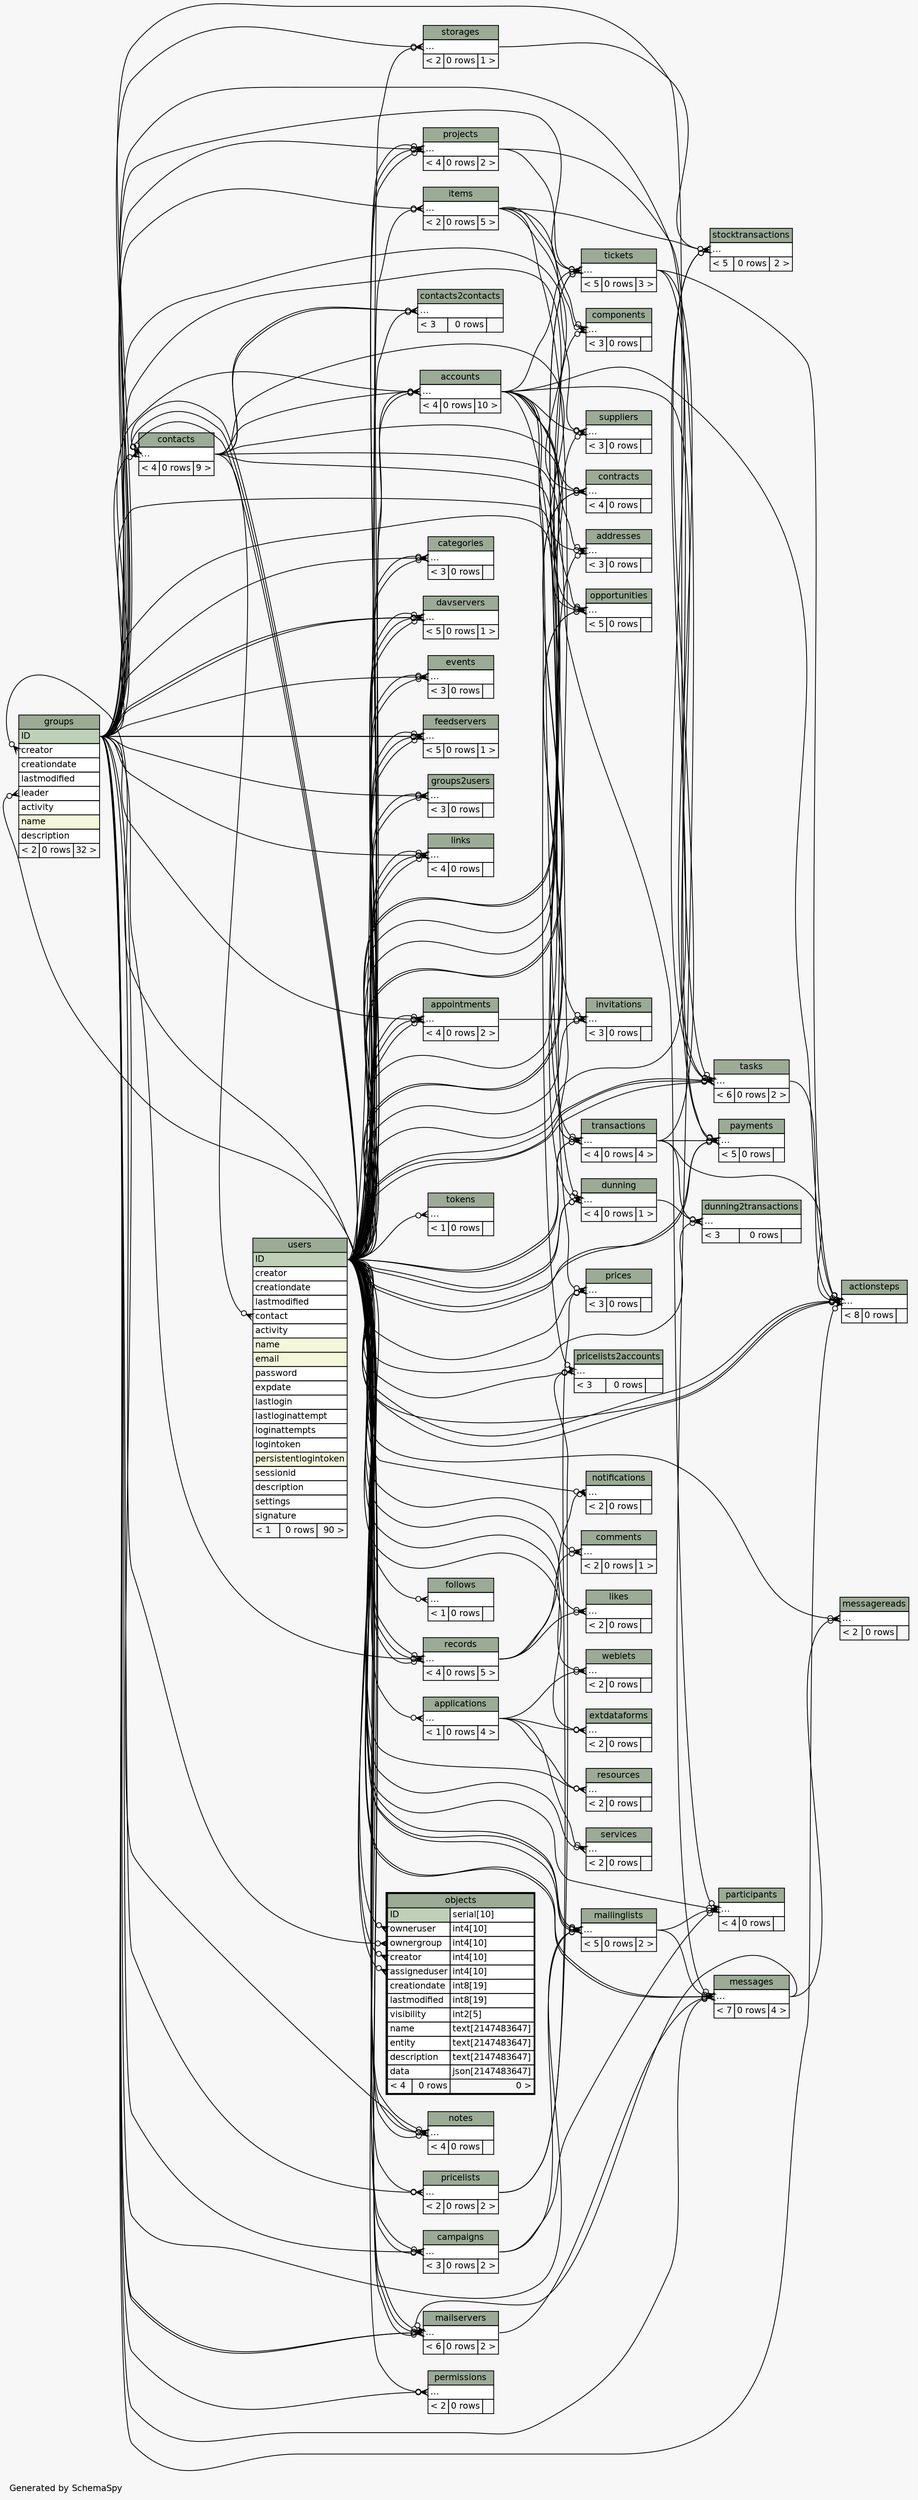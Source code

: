 // dot 2.38.0 on Mac OS X 10.11.3
// SchemaSpy rev 590
digraph "twoDegreesRelationshipsDiagram" {
  graph [
    rankdir="RL"
    bgcolor="#f7f7f7"
    label="\nGenerated by SchemaSpy"
    labeljust="l"
    nodesep="0.18"
    ranksep="0.46"
    fontname="Helvetica"
    fontsize="11"
  ];
  node [
    fontname="Helvetica"
    fontsize="11"
    shape="plaintext"
  ];
  edge [
    arrowsize="0.8"
  ];
  "accounts":"elipses":w -> "users":"ID":e [arrowhead=none dir=back arrowtail=crowodot];
  "accounts":"elipses":w -> "contacts":"elipses":e [arrowhead=none dir=back arrowtail=crowodot];
  "accounts":"elipses":w -> "users":"ID":e [arrowhead=none dir=back arrowtail=crowodot];
  "accounts":"elipses":w -> "groups":"ID":e [arrowhead=none dir=back arrowtail=crowodot];
  "actionsteps":"elipses":w -> "accounts":"elipses":e [arrowhead=none dir=back arrowtail=crowodot];
  "actionsteps":"elipses":w -> "users":"ID":e [arrowhead=none dir=back arrowtail=crowodot];
  "actionsteps":"elipses":w -> "users":"ID":e [arrowhead=none dir=back arrowtail=crowodot];
  "actionsteps":"elipses":w -> "groups":"ID":e [arrowhead=none dir=back arrowtail=crowodot];
  "actionsteps":"elipses":w -> "users":"ID":e [arrowhead=none dir=back arrowtail=crowodot];
  "actionsteps":"elipses":w -> "tasks":"elipses":e [arrowhead=none dir=back arrowtail=crowodot];
  "actionsteps":"elipses":w -> "tickets":"elipses":e [arrowhead=none dir=back arrowtail=crowodot];
  "actionsteps":"elipses":w -> "transactions":"elipses":e [arrowhead=none dir=back arrowtail=crowodot];
  "addresses":"elipses":w -> "accounts":"elipses":e [arrowhead=none dir=back arrowtail=crowodot];
  "addresses":"elipses":w -> "contacts":"elipses":e [arrowhead=none dir=back arrowtail=crowodot];
  "addresses":"elipses":w -> "users":"ID":e [arrowhead=none dir=back arrowtail=crowodot];
  "applications":"elipses":w -> "users":"ID":e [arrowhead=none dir=back arrowtail=crowodot];
  "appointments":"elipses":w -> "users":"ID":e [arrowhead=none dir=back arrowtail=crowodot];
  "appointments":"elipses":w -> "users":"ID":e [arrowhead=none dir=back arrowtail=crowodot];
  "appointments":"elipses":w -> "groups":"ID":e [arrowhead=none dir=back arrowtail=crowodot];
  "appointments":"elipses":w -> "users":"ID":e [arrowhead=none dir=back arrowtail=crowodot];
  "campaigns":"elipses":w -> "users":"ID":e [arrowhead=none dir=back arrowtail=crowodot];
  "campaigns":"elipses":w -> "users":"ID":e [arrowhead=none dir=back arrowtail=crowodot];
  "campaigns":"elipses":w -> "groups":"ID":e [arrowhead=none dir=back arrowtail=crowodot];
  "categories":"elipses":w -> "users":"ID":e [arrowhead=none dir=back arrowtail=crowodot];
  "categories":"elipses":w -> "groups":"ID":e [arrowhead=none dir=back arrowtail=crowodot];
  "categories":"elipses":w -> "users":"ID":e [arrowhead=none dir=back arrowtail=crowodot];
  "comments":"elipses":w -> "users":"ID":e [arrowhead=none dir=back arrowtail=crowodot];
  "comments":"elipses":w -> "records":"elipses":e [arrowhead=none dir=back arrowtail=crowodot];
  "components":"elipses":w -> "items":"elipses":e [arrowhead=none dir=back arrowtail=crowodot];
  "components":"elipses":w -> "users":"ID":e [arrowhead=none dir=back arrowtail=crowodot];
  "components":"elipses":w -> "items":"elipses":e [arrowhead=none dir=back arrowtail=crowodot];
  "contacts":"elipses":w -> "users":"ID":e [arrowhead=none dir=back arrowtail=crowodot];
  "contacts":"elipses":w -> "users":"ID":e [arrowhead=none dir=back arrowtail=crowodot];
  "contacts":"elipses":w -> "groups":"ID":e [arrowhead=none dir=back arrowtail=crowodot];
  "contacts":"elipses":w -> "users":"ID":e [arrowhead=none dir=back arrowtail=crowodot];
  "contacts2contacts":"elipses":w -> "contacts":"elipses":e [arrowhead=none dir=back arrowtail=crowodot];
  "contacts2contacts":"elipses":w -> "contacts":"elipses":e [arrowhead=none dir=back arrowtail=crowodot];
  "contacts2contacts":"elipses":w -> "users":"ID":e [arrowhead=none dir=back arrowtail=crowodot];
  "contracts":"elipses":w -> "accounts":"elipses":e [arrowhead=none dir=back arrowtail=crowodot];
  "contracts":"elipses":w -> "users":"ID":e [arrowhead=none dir=back arrowtail=crowodot];
  "contracts":"elipses":w -> "users":"ID":e [arrowhead=none dir=back arrowtail=crowodot];
  "contracts":"elipses":w -> "groups":"ID":e [arrowhead=none dir=back arrowtail=crowodot];
  "davservers":"elipses":w -> "users":"ID":e [arrowhead=none dir=back arrowtail=crowodot];
  "davservers":"elipses":w -> "groups":"ID":e [arrowhead=none dir=back arrowtail=crowodot];
  "davservers":"elipses":w -> "users":"ID":e [arrowhead=none dir=back arrowtail=crowodot];
  "davservers":"elipses":w -> "groups":"ID":e [arrowhead=none dir=back arrowtail=crowodot];
  "davservers":"elipses":w -> "users":"ID":e [arrowhead=none dir=back arrowtail=crowodot];
  "dunning":"elipses":w -> "accounts":"elipses":e [arrowhead=none dir=back arrowtail=crowodot];
  "dunning":"elipses":w -> "users":"ID":e [arrowhead=none dir=back arrowtail=crowodot];
  "dunning":"elipses":w -> "users":"ID":e [arrowhead=none dir=back arrowtail=crowodot];
  "dunning":"elipses":w -> "groups":"ID":e [arrowhead=none dir=back arrowtail=crowodot];
  "dunning2transactions":"elipses":w -> "users":"ID":e [arrowhead=none dir=back arrowtail=crowodot];
  "dunning2transactions":"elipses":w -> "dunning":"elipses":e [arrowhead=none dir=back arrowtail=crowodot];
  "dunning2transactions":"elipses":w -> "transactions":"elipses":e [arrowhead=none dir=back arrowtail=crowodot];
  "events":"elipses":w -> "users":"ID":e [arrowhead=none dir=back arrowtail=crowodot];
  "events":"elipses":w -> "groups":"ID":e [arrowhead=none dir=back arrowtail=crowodot];
  "events":"elipses":w -> "users":"ID":e [arrowhead=none dir=back arrowtail=crowodot];
  "extdataforms":"elipses":w -> "applications":"elipses":e [arrowhead=none dir=back arrowtail=crowodot];
  "extdataforms":"elipses":w -> "users":"ID":e [arrowhead=none dir=back arrowtail=crowodot];
  "feedservers":"elipses":w -> "users":"ID":e [arrowhead=none dir=back arrowtail=crowodot];
  "feedservers":"elipses":w -> "groups":"ID":e [arrowhead=none dir=back arrowtail=crowodot];
  "feedservers":"elipses":w -> "users":"ID":e [arrowhead=none dir=back arrowtail=crowodot];
  "feedservers":"elipses":w -> "groups":"ID":e [arrowhead=none dir=back arrowtail=crowodot];
  "feedservers":"elipses":w -> "users":"ID":e [arrowhead=none dir=back arrowtail=crowodot];
  "follows":"elipses":w -> "users":"ID":e [arrowhead=none dir=back arrowtail=crowodot];
  "groups":"creator":w -> "users":"ID":e [arrowhead=none dir=back arrowtail=crowodot];
  "groups":"leader":w -> "users":"ID":e [arrowhead=none dir=back arrowtail=crowodot];
  "groups2users":"elipses":w -> "users":"ID":e [arrowhead=none dir=back arrowtail=crowodot];
  "groups2users":"elipses":w -> "groups":"ID":e [arrowhead=none dir=back arrowtail=crowodot];
  "groups2users":"elipses":w -> "users":"ID":e [arrowhead=none dir=back arrowtail=crowodot];
  "invitations":"elipses":w -> "appointments":"elipses":e [arrowhead=none dir=back arrowtail=crowodot];
  "invitations":"elipses":w -> "contacts":"elipses":e [arrowhead=none dir=back arrowtail=crowodot];
  "invitations":"elipses":w -> "users":"ID":e [arrowhead=none dir=back arrowtail=crowodot];
  "items":"elipses":w -> "users":"ID":e [arrowhead=none dir=back arrowtail=crowodot];
  "items":"elipses":w -> "groups":"ID":e [arrowhead=none dir=back arrowtail=crowodot];
  "likes":"elipses":w -> "users":"ID":e [arrowhead=none dir=back arrowtail=crowodot];
  "likes":"elipses":w -> "records":"elipses":e [arrowhead=none dir=back arrowtail=crowodot];
  "links":"elipses":w -> "users":"ID":e [arrowhead=none dir=back arrowtail=crowodot];
  "links":"elipses":w -> "users":"ID":e [arrowhead=none dir=back arrowtail=crowodot];
  "links":"elipses":w -> "groups":"ID":e [arrowhead=none dir=back arrowtail=crowodot];
  "links":"elipses":w -> "users":"ID":e [arrowhead=none dir=back arrowtail=crowodot];
  "mailinglists":"elipses":w -> "users":"ID":e [arrowhead=none dir=back arrowtail=crowodot];
  "mailinglists":"elipses":w -> "campaigns":"elipses":e [arrowhead=none dir=back arrowtail=crowodot];
  "mailinglists":"elipses":w -> "users":"ID":e [arrowhead=none dir=back arrowtail=crowodot];
  "mailinglists":"elipses":w -> "groups":"ID":e [arrowhead=none dir=back arrowtail=crowodot];
  "mailinglists":"elipses":w -> "users":"ID":e [arrowhead=none dir=back arrowtail=crowodot];
  "mailservers":"elipses":w -> "users":"ID":e [arrowhead=none dir=back arrowtail=crowodot];
  "mailservers":"elipses":w -> "messages":"elipses":e [arrowhead=none dir=back arrowtail=crowodot];
  "mailservers":"elipses":w -> "groups":"ID":e [arrowhead=none dir=back arrowtail=crowodot];
  "mailservers":"elipses":w -> "users":"ID":e [arrowhead=none dir=back arrowtail=crowodot];
  "mailservers":"elipses":w -> "groups":"ID":e [arrowhead=none dir=back arrowtail=crowodot];
  "mailservers":"elipses":w -> "users":"ID":e [arrowhead=none dir=back arrowtail=crowodot];
  "messagereads":"elipses":w -> "users":"ID":e [arrowhead=none dir=back arrowtail=crowodot];
  "messagereads":"elipses":w -> "messages":"elipses":e [arrowhead=none dir=back arrowtail=crowodot];
  "messages":"elipses":w -> "users":"ID":e [arrowhead=none dir=back arrowtail=crowodot];
  "messages":"elipses":w -> "mailinglists":"elipses":e [arrowhead=none dir=back arrowtail=crowodot];
  "messages":"elipses":w -> "mailservers":"elipses":e [arrowhead=none dir=back arrowtail=crowodot];
  "messages":"elipses":w -> "groups":"ID":e [arrowhead=none dir=back arrowtail=crowodot];
  "messages":"elipses":w -> "users":"ID":e [arrowhead=none dir=back arrowtail=crowodot];
  "messages":"elipses":w -> "tickets":"elipses":e [arrowhead=none dir=back arrowtail=crowodot];
  "notes":"elipses":w -> "users":"ID":e [arrowhead=none dir=back arrowtail=crowodot];
  "notes":"elipses":w -> "users":"ID":e [arrowhead=none dir=back arrowtail=crowodot];
  "notes":"elipses":w -> "groups":"ID":e [arrowhead=none dir=back arrowtail=crowodot];
  "notes":"elipses":w -> "users":"ID":e [arrowhead=none dir=back arrowtail=crowodot];
  "notifications":"elipses":w -> "records":"elipses":e [arrowhead=none dir=back arrowtail=teeodot];
  "notifications":"elipses":w -> "users":"ID":e [arrowhead=none dir=back arrowtail=crowodot];
  "objects":"assigneduser":w -> "users":"ID":e [arrowhead=none dir=back arrowtail=crowodot];
  "objects":"creator":w -> "users":"ID":e [arrowhead=none dir=back arrowtail=crowodot];
  "objects":"ownergroup":w -> "groups":"ID":e [arrowhead=none dir=back arrowtail=crowodot];
  "objects":"owneruser":w -> "users":"ID":e [arrowhead=none dir=back arrowtail=crowodot];
  "opportunities":"elipses":w -> "accounts":"elipses":e [arrowhead=none dir=back arrowtail=crowodot];
  "opportunities":"elipses":w -> "users":"ID":e [arrowhead=none dir=back arrowtail=crowodot];
  "opportunities":"elipses":w -> "contacts":"elipses":e [arrowhead=none dir=back arrowtail=crowodot];
  "opportunities":"elipses":w -> "users":"ID":e [arrowhead=none dir=back arrowtail=crowodot];
  "opportunities":"elipses":w -> "groups":"ID":e [arrowhead=none dir=back arrowtail=crowodot];
  "participants":"elipses":w -> "campaigns":"elipses":e [arrowhead=none dir=back arrowtail=crowodot];
  "participants":"elipses":w -> "contacts":"elipses":e [arrowhead=none dir=back arrowtail=crowodot];
  "participants":"elipses":w -> "users":"ID":e [arrowhead=none dir=back arrowtail=crowodot];
  "participants":"elipses":w -> "mailinglists":"elipses":e [arrowhead=none dir=back arrowtail=crowodot];
  "payments":"elipses":w -> "accounts":"elipses":e [arrowhead=none dir=back arrowtail=crowodot];
  "payments":"elipses":w -> "users":"ID":e [arrowhead=none dir=back arrowtail=crowodot];
  "payments":"elipses":w -> "users":"ID":e [arrowhead=none dir=back arrowtail=crowodot];
  "payments":"elipses":w -> "groups":"ID":e [arrowhead=none dir=back arrowtail=crowodot];
  "payments":"elipses":w -> "transactions":"elipses":e [arrowhead=none dir=back arrowtail=crowodot];
  "permissions":"elipses":w -> "users":"ID":e [arrowhead=none dir=back arrowtail=crowodot];
  "permissions":"elipses":w -> "groups":"ID":e [arrowhead=none dir=back arrowtail=crowodot];
  "pricelists":"elipses":w -> "users":"ID":e [arrowhead=none dir=back arrowtail=crowodot];
  "pricelists":"elipses":w -> "groups":"ID":e [arrowhead=none dir=back arrowtail=crowodot];
  "pricelists2accounts":"elipses":w -> "accounts":"elipses":e [arrowhead=none dir=back arrowtail=crowodot];
  "pricelists2accounts":"elipses":w -> "users":"ID":e [arrowhead=none dir=back arrowtail=crowodot];
  "pricelists2accounts":"elipses":w -> "pricelists":"elipses":e [arrowhead=none dir=back arrowtail=crowodot];
  "prices":"elipses":w -> "users":"ID":e [arrowhead=none dir=back arrowtail=crowodot];
  "prices":"elipses":w -> "items":"elipses":e [arrowhead=none dir=back arrowtail=crowodot];
  "prices":"elipses":w -> "pricelists":"elipses":e [arrowhead=none dir=back arrowtail=crowodot];
  "projects":"elipses":w -> "users":"ID":e [arrowhead=none dir=back arrowtail=crowodot];
  "projects":"elipses":w -> "users":"ID":e [arrowhead=none dir=back arrowtail=crowodot];
  "projects":"elipses":w -> "groups":"ID":e [arrowhead=none dir=back arrowtail=crowodot];
  "projects":"elipses":w -> "users":"ID":e [arrowhead=none dir=back arrowtail=crowodot];
  "records":"elipses":w -> "users":"ID":e [arrowhead=none dir=back arrowtail=crowodot];
  "records":"elipses":w -> "users":"ID":e [arrowhead=none dir=back arrowtail=crowodot];
  "records":"elipses":w -> "groups":"ID":e [arrowhead=none dir=back arrowtail=crowodot];
  "records":"elipses":w -> "users":"ID":e [arrowhead=none dir=back arrowtail=crowodot];
  "resources":"elipses":w -> "applications":"elipses":e [arrowhead=none dir=back arrowtail=crowodot];
  "resources":"elipses":w -> "users":"ID":e [arrowhead=none dir=back arrowtail=crowodot];
  "services":"elipses":w -> "applications":"elipses":e [arrowhead=none dir=back arrowtail=crowodot];
  "services":"elipses":w -> "users":"ID":e [arrowhead=none dir=back arrowtail=crowodot];
  "stocktransactions":"elipses":w -> "users":"ID":e [arrowhead=none dir=back arrowtail=crowodot];
  "stocktransactions":"elipses":w -> "items":"elipses":e [arrowhead=none dir=back arrowtail=crowodot];
  "stocktransactions":"elipses":w -> "storages":"elipses":e [arrowhead=none dir=back arrowtail=crowodot];
  "stocktransactions":"elipses":w -> "transactions":"elipses":e [arrowhead=none dir=back arrowtail=crowodot];
  "storages":"elipses":w -> "users":"ID":e [arrowhead=none dir=back arrowtail=crowodot];
  "storages":"elipses":w -> "groups":"ID":e [arrowhead=none dir=back arrowtail=crowodot];
  "suppliers":"elipses":w -> "accounts":"elipses":e [arrowhead=none dir=back arrowtail=crowodot];
  "suppliers":"elipses":w -> "users":"ID":e [arrowhead=none dir=back arrowtail=crowodot];
  "suppliers":"elipses":w -> "items":"elipses":e [arrowhead=none dir=back arrowtail=crowodot];
  "tasks":"elipses":w -> "users":"ID":e [arrowhead=none dir=back arrowtail=crowodot];
  "tasks":"elipses":w -> "users":"ID":e [arrowhead=none dir=back arrowtail=crowodot];
  "tasks":"elipses":w -> "groups":"ID":e [arrowhead=none dir=back arrowtail=crowodot];
  "tasks":"elipses":w -> "users":"ID":e [arrowhead=none dir=back arrowtail=crowodot];
  "tasks":"elipses":w -> "projects":"elipses":e [arrowhead=none dir=back arrowtail=crowodot];
  "tasks":"elipses":w -> "tickets":"elipses":e [arrowhead=none dir=back arrowtail=crowodot];
  "tickets":"elipses":w -> "accounts":"elipses":e [arrowhead=none dir=back arrowtail=crowodot];
  "tickets":"elipses":w -> "users":"ID":e [arrowhead=none dir=back arrowtail=crowodot];
  "tickets":"elipses":w -> "users":"ID":e [arrowhead=none dir=back arrowtail=crowodot];
  "tickets":"elipses":w -> "groups":"ID":e [arrowhead=none dir=back arrowtail=crowodot];
  "tickets":"elipses":w -> "projects":"elipses":e [arrowhead=none dir=back arrowtail=crowodot];
  "tokens":"elipses":w -> "users":"ID":e [arrowhead=none dir=back arrowtail=crowodot];
  "transactions":"elipses":w -> "accounts":"elipses":e [arrowhead=none dir=back arrowtail=crowodot];
  "transactions":"elipses":w -> "users":"ID":e [arrowhead=none dir=back arrowtail=crowodot];
  "transactions":"elipses":w -> "users":"ID":e [arrowhead=none dir=back arrowtail=crowodot];
  "transactions":"elipses":w -> "groups":"ID":e [arrowhead=none dir=back arrowtail=crowodot];
  "users":"contact":w -> "contacts":"elipses":e [arrowhead=none dir=back arrowtail=crowodot];
  "weblets":"elipses":w -> "applications":"elipses":e [arrowhead=none dir=back arrowtail=crowodot];
  "weblets":"elipses":w -> "users":"ID":e [arrowhead=none dir=back arrowtail=crowodot];
  "accounts" [
    label=<
    <TABLE BORDER="0" CELLBORDER="1" CELLSPACING="0" BGCOLOR="#ffffff">
      <TR><TD COLSPAN="3" BGCOLOR="#9bab96" ALIGN="CENTER">accounts</TD></TR>
      <TR><TD PORT="elipses" COLSPAN="3" ALIGN="LEFT">...</TD></TR>
      <TR><TD ALIGN="LEFT" BGCOLOR="#f7f7f7">&lt; 4</TD><TD ALIGN="RIGHT" BGCOLOR="#f7f7f7">0 rows</TD><TD ALIGN="RIGHT" BGCOLOR="#f7f7f7">10 &gt;</TD></TR>
    </TABLE>>
    URL="accounts.html"
    tooltip="accounts"
  ];
  "actionsteps" [
    label=<
    <TABLE BORDER="0" CELLBORDER="1" CELLSPACING="0" BGCOLOR="#ffffff">
      <TR><TD COLSPAN="3" BGCOLOR="#9bab96" ALIGN="CENTER">actionsteps</TD></TR>
      <TR><TD PORT="elipses" COLSPAN="3" ALIGN="LEFT">...</TD></TR>
      <TR><TD ALIGN="LEFT" BGCOLOR="#f7f7f7">&lt; 8</TD><TD ALIGN="RIGHT" BGCOLOR="#f7f7f7">0 rows</TD><TD ALIGN="RIGHT" BGCOLOR="#f7f7f7">  </TD></TR>
    </TABLE>>
    URL="actionsteps.html"
    tooltip="actionsteps"
  ];
  "addresses" [
    label=<
    <TABLE BORDER="0" CELLBORDER="1" CELLSPACING="0" BGCOLOR="#ffffff">
      <TR><TD COLSPAN="3" BGCOLOR="#9bab96" ALIGN="CENTER">addresses</TD></TR>
      <TR><TD PORT="elipses" COLSPAN="3" ALIGN="LEFT">...</TD></TR>
      <TR><TD ALIGN="LEFT" BGCOLOR="#f7f7f7">&lt; 3</TD><TD ALIGN="RIGHT" BGCOLOR="#f7f7f7">0 rows</TD><TD ALIGN="RIGHT" BGCOLOR="#f7f7f7">  </TD></TR>
    </TABLE>>
    URL="addresses.html"
    tooltip="addresses"
  ];
  "applications" [
    label=<
    <TABLE BORDER="0" CELLBORDER="1" CELLSPACING="0" BGCOLOR="#ffffff">
      <TR><TD COLSPAN="3" BGCOLOR="#9bab96" ALIGN="CENTER">applications</TD></TR>
      <TR><TD PORT="elipses" COLSPAN="3" ALIGN="LEFT">...</TD></TR>
      <TR><TD ALIGN="LEFT" BGCOLOR="#f7f7f7">&lt; 1</TD><TD ALIGN="RIGHT" BGCOLOR="#f7f7f7">0 rows</TD><TD ALIGN="RIGHT" BGCOLOR="#f7f7f7">4 &gt;</TD></TR>
    </TABLE>>
    URL="applications.html"
    tooltip="applications"
  ];
  "appointments" [
    label=<
    <TABLE BORDER="0" CELLBORDER="1" CELLSPACING="0" BGCOLOR="#ffffff">
      <TR><TD COLSPAN="3" BGCOLOR="#9bab96" ALIGN="CENTER">appointments</TD></TR>
      <TR><TD PORT="elipses" COLSPAN="3" ALIGN="LEFT">...</TD></TR>
      <TR><TD ALIGN="LEFT" BGCOLOR="#f7f7f7">&lt; 4</TD><TD ALIGN="RIGHT" BGCOLOR="#f7f7f7">0 rows</TD><TD ALIGN="RIGHT" BGCOLOR="#f7f7f7">2 &gt;</TD></TR>
    </TABLE>>
    URL="appointments.html"
    tooltip="appointments"
  ];
  "campaigns" [
    label=<
    <TABLE BORDER="0" CELLBORDER="1" CELLSPACING="0" BGCOLOR="#ffffff">
      <TR><TD COLSPAN="3" BGCOLOR="#9bab96" ALIGN="CENTER">campaigns</TD></TR>
      <TR><TD PORT="elipses" COLSPAN="3" ALIGN="LEFT">...</TD></TR>
      <TR><TD ALIGN="LEFT" BGCOLOR="#f7f7f7">&lt; 3</TD><TD ALIGN="RIGHT" BGCOLOR="#f7f7f7">0 rows</TD><TD ALIGN="RIGHT" BGCOLOR="#f7f7f7">2 &gt;</TD></TR>
    </TABLE>>
    URL="campaigns.html"
    tooltip="campaigns"
  ];
  "categories" [
    label=<
    <TABLE BORDER="0" CELLBORDER="1" CELLSPACING="0" BGCOLOR="#ffffff">
      <TR><TD COLSPAN="3" BGCOLOR="#9bab96" ALIGN="CENTER">categories</TD></TR>
      <TR><TD PORT="elipses" COLSPAN="3" ALIGN="LEFT">...</TD></TR>
      <TR><TD ALIGN="LEFT" BGCOLOR="#f7f7f7">&lt; 3</TD><TD ALIGN="RIGHT" BGCOLOR="#f7f7f7">0 rows</TD><TD ALIGN="RIGHT" BGCOLOR="#f7f7f7">  </TD></TR>
    </TABLE>>
    URL="categories.html"
    tooltip="categories"
  ];
  "comments" [
    label=<
    <TABLE BORDER="0" CELLBORDER="1" CELLSPACING="0" BGCOLOR="#ffffff">
      <TR><TD COLSPAN="3" BGCOLOR="#9bab96" ALIGN="CENTER">comments</TD></TR>
      <TR><TD PORT="elipses" COLSPAN="3" ALIGN="LEFT">...</TD></TR>
      <TR><TD ALIGN="LEFT" BGCOLOR="#f7f7f7">&lt; 2</TD><TD ALIGN="RIGHT" BGCOLOR="#f7f7f7">0 rows</TD><TD ALIGN="RIGHT" BGCOLOR="#f7f7f7">1 &gt;</TD></TR>
    </TABLE>>
    URL="comments.html"
    tooltip="comments"
  ];
  "components" [
    label=<
    <TABLE BORDER="0" CELLBORDER="1" CELLSPACING="0" BGCOLOR="#ffffff">
      <TR><TD COLSPAN="3" BGCOLOR="#9bab96" ALIGN="CENTER">components</TD></TR>
      <TR><TD PORT="elipses" COLSPAN="3" ALIGN="LEFT">...</TD></TR>
      <TR><TD ALIGN="LEFT" BGCOLOR="#f7f7f7">&lt; 3</TD><TD ALIGN="RIGHT" BGCOLOR="#f7f7f7">0 rows</TD><TD ALIGN="RIGHT" BGCOLOR="#f7f7f7">  </TD></TR>
    </TABLE>>
    URL="components.html"
    tooltip="components"
  ];
  "contacts" [
    label=<
    <TABLE BORDER="0" CELLBORDER="1" CELLSPACING="0" BGCOLOR="#ffffff">
      <TR><TD COLSPAN="3" BGCOLOR="#9bab96" ALIGN="CENTER">contacts</TD></TR>
      <TR><TD PORT="elipses" COLSPAN="3" ALIGN="LEFT">...</TD></TR>
      <TR><TD ALIGN="LEFT" BGCOLOR="#f7f7f7">&lt; 4</TD><TD ALIGN="RIGHT" BGCOLOR="#f7f7f7">0 rows</TD><TD ALIGN="RIGHT" BGCOLOR="#f7f7f7">9 &gt;</TD></TR>
    </TABLE>>
    URL="contacts.html"
    tooltip="contacts"
  ];
  "contacts2contacts" [
    label=<
    <TABLE BORDER="0" CELLBORDER="1" CELLSPACING="0" BGCOLOR="#ffffff">
      <TR><TD COLSPAN="3" BGCOLOR="#9bab96" ALIGN="CENTER">contacts2contacts</TD></TR>
      <TR><TD PORT="elipses" COLSPAN="3" ALIGN="LEFT">...</TD></TR>
      <TR><TD ALIGN="LEFT" BGCOLOR="#f7f7f7">&lt; 3</TD><TD ALIGN="RIGHT" BGCOLOR="#f7f7f7">0 rows</TD><TD ALIGN="RIGHT" BGCOLOR="#f7f7f7">  </TD></TR>
    </TABLE>>
    URL="contacts2contacts.html"
    tooltip="contacts2contacts"
  ];
  "contracts" [
    label=<
    <TABLE BORDER="0" CELLBORDER="1" CELLSPACING="0" BGCOLOR="#ffffff">
      <TR><TD COLSPAN="3" BGCOLOR="#9bab96" ALIGN="CENTER">contracts</TD></TR>
      <TR><TD PORT="elipses" COLSPAN="3" ALIGN="LEFT">...</TD></TR>
      <TR><TD ALIGN="LEFT" BGCOLOR="#f7f7f7">&lt; 4</TD><TD ALIGN="RIGHT" BGCOLOR="#f7f7f7">0 rows</TD><TD ALIGN="RIGHT" BGCOLOR="#f7f7f7">  </TD></TR>
    </TABLE>>
    URL="contracts.html"
    tooltip="contracts"
  ];
  "davservers" [
    label=<
    <TABLE BORDER="0" CELLBORDER="1" CELLSPACING="0" BGCOLOR="#ffffff">
      <TR><TD COLSPAN="3" BGCOLOR="#9bab96" ALIGN="CENTER">davservers</TD></TR>
      <TR><TD PORT="elipses" COLSPAN="3" ALIGN="LEFT">...</TD></TR>
      <TR><TD ALIGN="LEFT" BGCOLOR="#f7f7f7">&lt; 5</TD><TD ALIGN="RIGHT" BGCOLOR="#f7f7f7">0 rows</TD><TD ALIGN="RIGHT" BGCOLOR="#f7f7f7">1 &gt;</TD></TR>
    </TABLE>>
    URL="davservers.html"
    tooltip="davservers"
  ];
  "dunning" [
    label=<
    <TABLE BORDER="0" CELLBORDER="1" CELLSPACING="0" BGCOLOR="#ffffff">
      <TR><TD COLSPAN="3" BGCOLOR="#9bab96" ALIGN="CENTER">dunning</TD></TR>
      <TR><TD PORT="elipses" COLSPAN="3" ALIGN="LEFT">...</TD></TR>
      <TR><TD ALIGN="LEFT" BGCOLOR="#f7f7f7">&lt; 4</TD><TD ALIGN="RIGHT" BGCOLOR="#f7f7f7">0 rows</TD><TD ALIGN="RIGHT" BGCOLOR="#f7f7f7">1 &gt;</TD></TR>
    </TABLE>>
    URL="dunning.html"
    tooltip="dunning"
  ];
  "dunning2transactions" [
    label=<
    <TABLE BORDER="0" CELLBORDER="1" CELLSPACING="0" BGCOLOR="#ffffff">
      <TR><TD COLSPAN="3" BGCOLOR="#9bab96" ALIGN="CENTER">dunning2transactions</TD></TR>
      <TR><TD PORT="elipses" COLSPAN="3" ALIGN="LEFT">...</TD></TR>
      <TR><TD ALIGN="LEFT" BGCOLOR="#f7f7f7">&lt; 3</TD><TD ALIGN="RIGHT" BGCOLOR="#f7f7f7">0 rows</TD><TD ALIGN="RIGHT" BGCOLOR="#f7f7f7">  </TD></TR>
    </TABLE>>
    URL="dunning2transactions.html"
    tooltip="dunning2transactions"
  ];
  "events" [
    label=<
    <TABLE BORDER="0" CELLBORDER="1" CELLSPACING="0" BGCOLOR="#ffffff">
      <TR><TD COLSPAN="3" BGCOLOR="#9bab96" ALIGN="CENTER">events</TD></TR>
      <TR><TD PORT="elipses" COLSPAN="3" ALIGN="LEFT">...</TD></TR>
      <TR><TD ALIGN="LEFT" BGCOLOR="#f7f7f7">&lt; 3</TD><TD ALIGN="RIGHT" BGCOLOR="#f7f7f7">0 rows</TD><TD ALIGN="RIGHT" BGCOLOR="#f7f7f7">  </TD></TR>
    </TABLE>>
    URL="events.html"
    tooltip="events"
  ];
  "extdataforms" [
    label=<
    <TABLE BORDER="0" CELLBORDER="1" CELLSPACING="0" BGCOLOR="#ffffff">
      <TR><TD COLSPAN="3" BGCOLOR="#9bab96" ALIGN="CENTER">extdataforms</TD></TR>
      <TR><TD PORT="elipses" COLSPAN="3" ALIGN="LEFT">...</TD></TR>
      <TR><TD ALIGN="LEFT" BGCOLOR="#f7f7f7">&lt; 2</TD><TD ALIGN="RIGHT" BGCOLOR="#f7f7f7">0 rows</TD><TD ALIGN="RIGHT" BGCOLOR="#f7f7f7">  </TD></TR>
    </TABLE>>
    URL="extdataforms.html"
    tooltip="extdataforms"
  ];
  "feedservers" [
    label=<
    <TABLE BORDER="0" CELLBORDER="1" CELLSPACING="0" BGCOLOR="#ffffff">
      <TR><TD COLSPAN="3" BGCOLOR="#9bab96" ALIGN="CENTER">feedservers</TD></TR>
      <TR><TD PORT="elipses" COLSPAN="3" ALIGN="LEFT">...</TD></TR>
      <TR><TD ALIGN="LEFT" BGCOLOR="#f7f7f7">&lt; 5</TD><TD ALIGN="RIGHT" BGCOLOR="#f7f7f7">0 rows</TD><TD ALIGN="RIGHT" BGCOLOR="#f7f7f7">1 &gt;</TD></TR>
    </TABLE>>
    URL="feedservers.html"
    tooltip="feedservers"
  ];
  "follows" [
    label=<
    <TABLE BORDER="0" CELLBORDER="1" CELLSPACING="0" BGCOLOR="#ffffff">
      <TR><TD COLSPAN="3" BGCOLOR="#9bab96" ALIGN="CENTER">follows</TD></TR>
      <TR><TD PORT="elipses" COLSPAN="3" ALIGN="LEFT">...</TD></TR>
      <TR><TD ALIGN="LEFT" BGCOLOR="#f7f7f7">&lt; 1</TD><TD ALIGN="RIGHT" BGCOLOR="#f7f7f7">0 rows</TD><TD ALIGN="RIGHT" BGCOLOR="#f7f7f7">  </TD></TR>
    </TABLE>>
    URL="follows.html"
    tooltip="follows"
  ];
  "groups" [
    label=<
    <TABLE BORDER="0" CELLBORDER="1" CELLSPACING="0" BGCOLOR="#ffffff">
      <TR><TD COLSPAN="3" BGCOLOR="#9bab96" ALIGN="CENTER">groups</TD></TR>
      <TR><TD PORT="ID" COLSPAN="3" BGCOLOR="#bed1b8" ALIGN="LEFT">ID</TD></TR>
      <TR><TD PORT="creator" COLSPAN="3" ALIGN="LEFT">creator</TD></TR>
      <TR><TD PORT="creationdate" COLSPAN="3" ALIGN="LEFT">creationdate</TD></TR>
      <TR><TD PORT="lastmodified" COLSPAN="3" ALIGN="LEFT">lastmodified</TD></TR>
      <TR><TD PORT="leader" COLSPAN="3" ALIGN="LEFT">leader</TD></TR>
      <TR><TD PORT="activity" COLSPAN="3" ALIGN="LEFT">activity</TD></TR>
      <TR><TD PORT="name" COLSPAN="3" BGCOLOR="#f4f7da" ALIGN="LEFT">name</TD></TR>
      <TR><TD PORT="description" COLSPAN="3" ALIGN="LEFT">description</TD></TR>
      <TR><TD ALIGN="LEFT" BGCOLOR="#f7f7f7">&lt; 2</TD><TD ALIGN="RIGHT" BGCOLOR="#f7f7f7">0 rows</TD><TD ALIGN="RIGHT" BGCOLOR="#f7f7f7">32 &gt;</TD></TR>
    </TABLE>>
    URL="groups.html"
    tooltip="groups"
  ];
  "groups2users" [
    label=<
    <TABLE BORDER="0" CELLBORDER="1" CELLSPACING="0" BGCOLOR="#ffffff">
      <TR><TD COLSPAN="3" BGCOLOR="#9bab96" ALIGN="CENTER">groups2users</TD></TR>
      <TR><TD PORT="elipses" COLSPAN="3" ALIGN="LEFT">...</TD></TR>
      <TR><TD ALIGN="LEFT" BGCOLOR="#f7f7f7">&lt; 3</TD><TD ALIGN="RIGHT" BGCOLOR="#f7f7f7">0 rows</TD><TD ALIGN="RIGHT" BGCOLOR="#f7f7f7">  </TD></TR>
    </TABLE>>
    URL="groups2users.html"
    tooltip="groups2users"
  ];
  "invitations" [
    label=<
    <TABLE BORDER="0" CELLBORDER="1" CELLSPACING="0" BGCOLOR="#ffffff">
      <TR><TD COLSPAN="3" BGCOLOR="#9bab96" ALIGN="CENTER">invitations</TD></TR>
      <TR><TD PORT="elipses" COLSPAN="3" ALIGN="LEFT">...</TD></TR>
      <TR><TD ALIGN="LEFT" BGCOLOR="#f7f7f7">&lt; 3</TD><TD ALIGN="RIGHT" BGCOLOR="#f7f7f7">0 rows</TD><TD ALIGN="RIGHT" BGCOLOR="#f7f7f7">  </TD></TR>
    </TABLE>>
    URL="invitations.html"
    tooltip="invitations"
  ];
  "items" [
    label=<
    <TABLE BORDER="0" CELLBORDER="1" CELLSPACING="0" BGCOLOR="#ffffff">
      <TR><TD COLSPAN="3" BGCOLOR="#9bab96" ALIGN="CENTER">items</TD></TR>
      <TR><TD PORT="elipses" COLSPAN="3" ALIGN="LEFT">...</TD></TR>
      <TR><TD ALIGN="LEFT" BGCOLOR="#f7f7f7">&lt; 2</TD><TD ALIGN="RIGHT" BGCOLOR="#f7f7f7">0 rows</TD><TD ALIGN="RIGHT" BGCOLOR="#f7f7f7">5 &gt;</TD></TR>
    </TABLE>>
    URL="items.html"
    tooltip="items"
  ];
  "likes" [
    label=<
    <TABLE BORDER="0" CELLBORDER="1" CELLSPACING="0" BGCOLOR="#ffffff">
      <TR><TD COLSPAN="3" BGCOLOR="#9bab96" ALIGN="CENTER">likes</TD></TR>
      <TR><TD PORT="elipses" COLSPAN="3" ALIGN="LEFT">...</TD></TR>
      <TR><TD ALIGN="LEFT" BGCOLOR="#f7f7f7">&lt; 2</TD><TD ALIGN="RIGHT" BGCOLOR="#f7f7f7">0 rows</TD><TD ALIGN="RIGHT" BGCOLOR="#f7f7f7">  </TD></TR>
    </TABLE>>
    URL="likes.html"
    tooltip="likes"
  ];
  "links" [
    label=<
    <TABLE BORDER="0" CELLBORDER="1" CELLSPACING="0" BGCOLOR="#ffffff">
      <TR><TD COLSPAN="3" BGCOLOR="#9bab96" ALIGN="CENTER">links</TD></TR>
      <TR><TD PORT="elipses" COLSPAN="3" ALIGN="LEFT">...</TD></TR>
      <TR><TD ALIGN="LEFT" BGCOLOR="#f7f7f7">&lt; 4</TD><TD ALIGN="RIGHT" BGCOLOR="#f7f7f7">0 rows</TD><TD ALIGN="RIGHT" BGCOLOR="#f7f7f7">  </TD></TR>
    </TABLE>>
    URL="links.html"
    tooltip="links"
  ];
  "mailinglists" [
    label=<
    <TABLE BORDER="0" CELLBORDER="1" CELLSPACING="0" BGCOLOR="#ffffff">
      <TR><TD COLSPAN="3" BGCOLOR="#9bab96" ALIGN="CENTER">mailinglists</TD></TR>
      <TR><TD PORT="elipses" COLSPAN="3" ALIGN="LEFT">...</TD></TR>
      <TR><TD ALIGN="LEFT" BGCOLOR="#f7f7f7">&lt; 5</TD><TD ALIGN="RIGHT" BGCOLOR="#f7f7f7">0 rows</TD><TD ALIGN="RIGHT" BGCOLOR="#f7f7f7">2 &gt;</TD></TR>
    </TABLE>>
    URL="mailinglists.html"
    tooltip="mailinglists"
  ];
  "mailservers" [
    label=<
    <TABLE BORDER="0" CELLBORDER="1" CELLSPACING="0" BGCOLOR="#ffffff">
      <TR><TD COLSPAN="3" BGCOLOR="#9bab96" ALIGN="CENTER">mailservers</TD></TR>
      <TR><TD PORT="elipses" COLSPAN="3" ALIGN="LEFT">...</TD></TR>
      <TR><TD ALIGN="LEFT" BGCOLOR="#f7f7f7">&lt; 6</TD><TD ALIGN="RIGHT" BGCOLOR="#f7f7f7">0 rows</TD><TD ALIGN="RIGHT" BGCOLOR="#f7f7f7">2 &gt;</TD></TR>
    </TABLE>>
    URL="mailservers.html"
    tooltip="mailservers"
  ];
  "messagereads" [
    label=<
    <TABLE BORDER="0" CELLBORDER="1" CELLSPACING="0" BGCOLOR="#ffffff">
      <TR><TD COLSPAN="3" BGCOLOR="#9bab96" ALIGN="CENTER">messagereads</TD></TR>
      <TR><TD PORT="elipses" COLSPAN="3" ALIGN="LEFT">...</TD></TR>
      <TR><TD ALIGN="LEFT" BGCOLOR="#f7f7f7">&lt; 2</TD><TD ALIGN="RIGHT" BGCOLOR="#f7f7f7">0 rows</TD><TD ALIGN="RIGHT" BGCOLOR="#f7f7f7">  </TD></TR>
    </TABLE>>
    URL="messagereads.html"
    tooltip="messagereads"
  ];
  "messages" [
    label=<
    <TABLE BORDER="0" CELLBORDER="1" CELLSPACING="0" BGCOLOR="#ffffff">
      <TR><TD COLSPAN="3" BGCOLOR="#9bab96" ALIGN="CENTER">messages</TD></TR>
      <TR><TD PORT="elipses" COLSPAN="3" ALIGN="LEFT">...</TD></TR>
      <TR><TD ALIGN="LEFT" BGCOLOR="#f7f7f7">&lt; 7</TD><TD ALIGN="RIGHT" BGCOLOR="#f7f7f7">0 rows</TD><TD ALIGN="RIGHT" BGCOLOR="#f7f7f7">4 &gt;</TD></TR>
    </TABLE>>
    URL="messages.html"
    tooltip="messages"
  ];
  "notes" [
    label=<
    <TABLE BORDER="0" CELLBORDER="1" CELLSPACING="0" BGCOLOR="#ffffff">
      <TR><TD COLSPAN="3" BGCOLOR="#9bab96" ALIGN="CENTER">notes</TD></TR>
      <TR><TD PORT="elipses" COLSPAN="3" ALIGN="LEFT">...</TD></TR>
      <TR><TD ALIGN="LEFT" BGCOLOR="#f7f7f7">&lt; 4</TD><TD ALIGN="RIGHT" BGCOLOR="#f7f7f7">0 rows</TD><TD ALIGN="RIGHT" BGCOLOR="#f7f7f7">  </TD></TR>
    </TABLE>>
    URL="notes.html"
    tooltip="notes"
  ];
  "notifications" [
    label=<
    <TABLE BORDER="0" CELLBORDER="1" CELLSPACING="0" BGCOLOR="#ffffff">
      <TR><TD COLSPAN="3" BGCOLOR="#9bab96" ALIGN="CENTER">notifications</TD></TR>
      <TR><TD PORT="elipses" COLSPAN="3" ALIGN="LEFT">...</TD></TR>
      <TR><TD ALIGN="LEFT" BGCOLOR="#f7f7f7">&lt; 2</TD><TD ALIGN="RIGHT" BGCOLOR="#f7f7f7">0 rows</TD><TD ALIGN="RIGHT" BGCOLOR="#f7f7f7">  </TD></TR>
    </TABLE>>
    URL="notifications.html"
    tooltip="notifications"
  ];
  "objects" [
    label=<
    <TABLE BORDER="2" CELLBORDER="1" CELLSPACING="0" BGCOLOR="#ffffff">
      <TR><TD COLSPAN="3" BGCOLOR="#9bab96" ALIGN="CENTER">objects</TD></TR>
      <TR><TD PORT="ID" COLSPAN="2" BGCOLOR="#bed1b8" ALIGN="LEFT">ID</TD><TD PORT="ID.type" ALIGN="LEFT">serial[10]</TD></TR>
      <TR><TD PORT="owneruser" COLSPAN="2" ALIGN="LEFT">owneruser</TD><TD PORT="owneruser.type" ALIGN="LEFT">int4[10]</TD></TR>
      <TR><TD PORT="ownergroup" COLSPAN="2" ALIGN="LEFT">ownergroup</TD><TD PORT="ownergroup.type" ALIGN="LEFT">int4[10]</TD></TR>
      <TR><TD PORT="creator" COLSPAN="2" ALIGN="LEFT">creator</TD><TD PORT="creator.type" ALIGN="LEFT">int4[10]</TD></TR>
      <TR><TD PORT="assigneduser" COLSPAN="2" ALIGN="LEFT">assigneduser</TD><TD PORT="assigneduser.type" ALIGN="LEFT">int4[10]</TD></TR>
      <TR><TD PORT="creationdate" COLSPAN="2" ALIGN="LEFT">creationdate</TD><TD PORT="creationdate.type" ALIGN="LEFT">int8[19]</TD></TR>
      <TR><TD PORT="lastmodified" COLSPAN="2" ALIGN="LEFT">lastmodified</TD><TD PORT="lastmodified.type" ALIGN="LEFT">int8[19]</TD></TR>
      <TR><TD PORT="visibility" COLSPAN="2" ALIGN="LEFT">visibility</TD><TD PORT="visibility.type" ALIGN="LEFT">int2[5]</TD></TR>
      <TR><TD PORT="name" COLSPAN="2" ALIGN="LEFT">name</TD><TD PORT="name.type" ALIGN="LEFT">text[2147483647]</TD></TR>
      <TR><TD PORT="entity" COLSPAN="2" ALIGN="LEFT">entity</TD><TD PORT="entity.type" ALIGN="LEFT">text[2147483647]</TD></TR>
      <TR><TD PORT="description" COLSPAN="2" ALIGN="LEFT">description</TD><TD PORT="description.type" ALIGN="LEFT">text[2147483647]</TD></TR>
      <TR><TD PORT="data" COLSPAN="2" ALIGN="LEFT">data</TD><TD PORT="data.type" ALIGN="LEFT">json[2147483647]</TD></TR>
      <TR><TD ALIGN="LEFT" BGCOLOR="#f7f7f7">&lt; 4</TD><TD ALIGN="RIGHT" BGCOLOR="#f7f7f7">0 rows</TD><TD ALIGN="RIGHT" BGCOLOR="#f7f7f7">0 &gt;</TD></TR>
    </TABLE>>
    URL="objects.html"
    tooltip="objects"
  ];
  "opportunities" [
    label=<
    <TABLE BORDER="0" CELLBORDER="1" CELLSPACING="0" BGCOLOR="#ffffff">
      <TR><TD COLSPAN="3" BGCOLOR="#9bab96" ALIGN="CENTER">opportunities</TD></TR>
      <TR><TD PORT="elipses" COLSPAN="3" ALIGN="LEFT">...</TD></TR>
      <TR><TD ALIGN="LEFT" BGCOLOR="#f7f7f7">&lt; 5</TD><TD ALIGN="RIGHT" BGCOLOR="#f7f7f7">0 rows</TD><TD ALIGN="RIGHT" BGCOLOR="#f7f7f7">  </TD></TR>
    </TABLE>>
    URL="opportunities.html"
    tooltip="opportunities"
  ];
  "participants" [
    label=<
    <TABLE BORDER="0" CELLBORDER="1" CELLSPACING="0" BGCOLOR="#ffffff">
      <TR><TD COLSPAN="3" BGCOLOR="#9bab96" ALIGN="CENTER">participants</TD></TR>
      <TR><TD PORT="elipses" COLSPAN="3" ALIGN="LEFT">...</TD></TR>
      <TR><TD ALIGN="LEFT" BGCOLOR="#f7f7f7">&lt; 4</TD><TD ALIGN="RIGHT" BGCOLOR="#f7f7f7">0 rows</TD><TD ALIGN="RIGHT" BGCOLOR="#f7f7f7">  </TD></TR>
    </TABLE>>
    URL="participants.html"
    tooltip="participants"
  ];
  "payments" [
    label=<
    <TABLE BORDER="0" CELLBORDER="1" CELLSPACING="0" BGCOLOR="#ffffff">
      <TR><TD COLSPAN="3" BGCOLOR="#9bab96" ALIGN="CENTER">payments</TD></TR>
      <TR><TD PORT="elipses" COLSPAN="3" ALIGN="LEFT">...</TD></TR>
      <TR><TD ALIGN="LEFT" BGCOLOR="#f7f7f7">&lt; 5</TD><TD ALIGN="RIGHT" BGCOLOR="#f7f7f7">0 rows</TD><TD ALIGN="RIGHT" BGCOLOR="#f7f7f7">  </TD></TR>
    </TABLE>>
    URL="payments.html"
    tooltip="payments"
  ];
  "permissions" [
    label=<
    <TABLE BORDER="0" CELLBORDER="1" CELLSPACING="0" BGCOLOR="#ffffff">
      <TR><TD COLSPAN="3" BGCOLOR="#9bab96" ALIGN="CENTER">permissions</TD></TR>
      <TR><TD PORT="elipses" COLSPAN="3" ALIGN="LEFT">...</TD></TR>
      <TR><TD ALIGN="LEFT" BGCOLOR="#f7f7f7">&lt; 2</TD><TD ALIGN="RIGHT" BGCOLOR="#f7f7f7">0 rows</TD><TD ALIGN="RIGHT" BGCOLOR="#f7f7f7">  </TD></TR>
    </TABLE>>
    URL="permissions.html"
    tooltip="permissions"
  ];
  "pricelists" [
    label=<
    <TABLE BORDER="0" CELLBORDER="1" CELLSPACING="0" BGCOLOR="#ffffff">
      <TR><TD COLSPAN="3" BGCOLOR="#9bab96" ALIGN="CENTER">pricelists</TD></TR>
      <TR><TD PORT="elipses" COLSPAN="3" ALIGN="LEFT">...</TD></TR>
      <TR><TD ALIGN="LEFT" BGCOLOR="#f7f7f7">&lt; 2</TD><TD ALIGN="RIGHT" BGCOLOR="#f7f7f7">0 rows</TD><TD ALIGN="RIGHT" BGCOLOR="#f7f7f7">2 &gt;</TD></TR>
    </TABLE>>
    URL="pricelists.html"
    tooltip="pricelists"
  ];
  "pricelists2accounts" [
    label=<
    <TABLE BORDER="0" CELLBORDER="1" CELLSPACING="0" BGCOLOR="#ffffff">
      <TR><TD COLSPAN="3" BGCOLOR="#9bab96" ALIGN="CENTER">pricelists2accounts</TD></TR>
      <TR><TD PORT="elipses" COLSPAN="3" ALIGN="LEFT">...</TD></TR>
      <TR><TD ALIGN="LEFT" BGCOLOR="#f7f7f7">&lt; 3</TD><TD ALIGN="RIGHT" BGCOLOR="#f7f7f7">0 rows</TD><TD ALIGN="RIGHT" BGCOLOR="#f7f7f7">  </TD></TR>
    </TABLE>>
    URL="pricelists2accounts.html"
    tooltip="pricelists2accounts"
  ];
  "prices" [
    label=<
    <TABLE BORDER="0" CELLBORDER="1" CELLSPACING="0" BGCOLOR="#ffffff">
      <TR><TD COLSPAN="3" BGCOLOR="#9bab96" ALIGN="CENTER">prices</TD></TR>
      <TR><TD PORT="elipses" COLSPAN="3" ALIGN="LEFT">...</TD></TR>
      <TR><TD ALIGN="LEFT" BGCOLOR="#f7f7f7">&lt; 3</TD><TD ALIGN="RIGHT" BGCOLOR="#f7f7f7">0 rows</TD><TD ALIGN="RIGHT" BGCOLOR="#f7f7f7">  </TD></TR>
    </TABLE>>
    URL="prices.html"
    tooltip="prices"
  ];
  "projects" [
    label=<
    <TABLE BORDER="0" CELLBORDER="1" CELLSPACING="0" BGCOLOR="#ffffff">
      <TR><TD COLSPAN="3" BGCOLOR="#9bab96" ALIGN="CENTER">projects</TD></TR>
      <TR><TD PORT="elipses" COLSPAN="3" ALIGN="LEFT">...</TD></TR>
      <TR><TD ALIGN="LEFT" BGCOLOR="#f7f7f7">&lt; 4</TD><TD ALIGN="RIGHT" BGCOLOR="#f7f7f7">0 rows</TD><TD ALIGN="RIGHT" BGCOLOR="#f7f7f7">2 &gt;</TD></TR>
    </TABLE>>
    URL="projects.html"
    tooltip="projects"
  ];
  "records" [
    label=<
    <TABLE BORDER="0" CELLBORDER="1" CELLSPACING="0" BGCOLOR="#ffffff">
      <TR><TD COLSPAN="3" BGCOLOR="#9bab96" ALIGN="CENTER">records</TD></TR>
      <TR><TD PORT="elipses" COLSPAN="3" ALIGN="LEFT">...</TD></TR>
      <TR><TD ALIGN="LEFT" BGCOLOR="#f7f7f7">&lt; 4</TD><TD ALIGN="RIGHT" BGCOLOR="#f7f7f7">0 rows</TD><TD ALIGN="RIGHT" BGCOLOR="#f7f7f7">5 &gt;</TD></TR>
    </TABLE>>
    URL="records.html"
    tooltip="records"
  ];
  "resources" [
    label=<
    <TABLE BORDER="0" CELLBORDER="1" CELLSPACING="0" BGCOLOR="#ffffff">
      <TR><TD COLSPAN="3" BGCOLOR="#9bab96" ALIGN="CENTER">resources</TD></TR>
      <TR><TD PORT="elipses" COLSPAN="3" ALIGN="LEFT">...</TD></TR>
      <TR><TD ALIGN="LEFT" BGCOLOR="#f7f7f7">&lt; 2</TD><TD ALIGN="RIGHT" BGCOLOR="#f7f7f7">0 rows</TD><TD ALIGN="RIGHT" BGCOLOR="#f7f7f7">  </TD></TR>
    </TABLE>>
    URL="resources.html"
    tooltip="resources"
  ];
  "services" [
    label=<
    <TABLE BORDER="0" CELLBORDER="1" CELLSPACING="0" BGCOLOR="#ffffff">
      <TR><TD COLSPAN="3" BGCOLOR="#9bab96" ALIGN="CENTER">services</TD></TR>
      <TR><TD PORT="elipses" COLSPAN="3" ALIGN="LEFT">...</TD></TR>
      <TR><TD ALIGN="LEFT" BGCOLOR="#f7f7f7">&lt; 2</TD><TD ALIGN="RIGHT" BGCOLOR="#f7f7f7">0 rows</TD><TD ALIGN="RIGHT" BGCOLOR="#f7f7f7">  </TD></TR>
    </TABLE>>
    URL="services.html"
    tooltip="services"
  ];
  "stocktransactions" [
    label=<
    <TABLE BORDER="0" CELLBORDER="1" CELLSPACING="0" BGCOLOR="#ffffff">
      <TR><TD COLSPAN="3" BGCOLOR="#9bab96" ALIGN="CENTER">stocktransactions</TD></TR>
      <TR><TD PORT="elipses" COLSPAN="3" ALIGN="LEFT">...</TD></TR>
      <TR><TD ALIGN="LEFT" BGCOLOR="#f7f7f7">&lt; 5</TD><TD ALIGN="RIGHT" BGCOLOR="#f7f7f7">0 rows</TD><TD ALIGN="RIGHT" BGCOLOR="#f7f7f7">2 &gt;</TD></TR>
    </TABLE>>
    URL="stocktransactions.html"
    tooltip="stocktransactions"
  ];
  "storages" [
    label=<
    <TABLE BORDER="0" CELLBORDER="1" CELLSPACING="0" BGCOLOR="#ffffff">
      <TR><TD COLSPAN="3" BGCOLOR="#9bab96" ALIGN="CENTER">storages</TD></TR>
      <TR><TD PORT="elipses" COLSPAN="3" ALIGN="LEFT">...</TD></TR>
      <TR><TD ALIGN="LEFT" BGCOLOR="#f7f7f7">&lt; 2</TD><TD ALIGN="RIGHT" BGCOLOR="#f7f7f7">0 rows</TD><TD ALIGN="RIGHT" BGCOLOR="#f7f7f7">1 &gt;</TD></TR>
    </TABLE>>
    URL="storages.html"
    tooltip="storages"
  ];
  "suppliers" [
    label=<
    <TABLE BORDER="0" CELLBORDER="1" CELLSPACING="0" BGCOLOR="#ffffff">
      <TR><TD COLSPAN="3" BGCOLOR="#9bab96" ALIGN="CENTER">suppliers</TD></TR>
      <TR><TD PORT="elipses" COLSPAN="3" ALIGN="LEFT">...</TD></TR>
      <TR><TD ALIGN="LEFT" BGCOLOR="#f7f7f7">&lt; 3</TD><TD ALIGN="RIGHT" BGCOLOR="#f7f7f7">0 rows</TD><TD ALIGN="RIGHT" BGCOLOR="#f7f7f7">  </TD></TR>
    </TABLE>>
    URL="suppliers.html"
    tooltip="suppliers"
  ];
  "tasks" [
    label=<
    <TABLE BORDER="0" CELLBORDER="1" CELLSPACING="0" BGCOLOR="#ffffff">
      <TR><TD COLSPAN="3" BGCOLOR="#9bab96" ALIGN="CENTER">tasks</TD></TR>
      <TR><TD PORT="elipses" COLSPAN="3" ALIGN="LEFT">...</TD></TR>
      <TR><TD ALIGN="LEFT" BGCOLOR="#f7f7f7">&lt; 6</TD><TD ALIGN="RIGHT" BGCOLOR="#f7f7f7">0 rows</TD><TD ALIGN="RIGHT" BGCOLOR="#f7f7f7">2 &gt;</TD></TR>
    </TABLE>>
    URL="tasks.html"
    tooltip="tasks"
  ];
  "tickets" [
    label=<
    <TABLE BORDER="0" CELLBORDER="1" CELLSPACING="0" BGCOLOR="#ffffff">
      <TR><TD COLSPAN="3" BGCOLOR="#9bab96" ALIGN="CENTER">tickets</TD></TR>
      <TR><TD PORT="elipses" COLSPAN="3" ALIGN="LEFT">...</TD></TR>
      <TR><TD ALIGN="LEFT" BGCOLOR="#f7f7f7">&lt; 5</TD><TD ALIGN="RIGHT" BGCOLOR="#f7f7f7">0 rows</TD><TD ALIGN="RIGHT" BGCOLOR="#f7f7f7">3 &gt;</TD></TR>
    </TABLE>>
    URL="tickets.html"
    tooltip="tickets"
  ];
  "tokens" [
    label=<
    <TABLE BORDER="0" CELLBORDER="1" CELLSPACING="0" BGCOLOR="#ffffff">
      <TR><TD COLSPAN="3" BGCOLOR="#9bab96" ALIGN="CENTER">tokens</TD></TR>
      <TR><TD PORT="elipses" COLSPAN="3" ALIGN="LEFT">...</TD></TR>
      <TR><TD ALIGN="LEFT" BGCOLOR="#f7f7f7">&lt; 1</TD><TD ALIGN="RIGHT" BGCOLOR="#f7f7f7">0 rows</TD><TD ALIGN="RIGHT" BGCOLOR="#f7f7f7">  </TD></TR>
    </TABLE>>
    URL="tokens.html"
    tooltip="tokens"
  ];
  "transactions" [
    label=<
    <TABLE BORDER="0" CELLBORDER="1" CELLSPACING="0" BGCOLOR="#ffffff">
      <TR><TD COLSPAN="3" BGCOLOR="#9bab96" ALIGN="CENTER">transactions</TD></TR>
      <TR><TD PORT="elipses" COLSPAN="3" ALIGN="LEFT">...</TD></TR>
      <TR><TD ALIGN="LEFT" BGCOLOR="#f7f7f7">&lt; 4</TD><TD ALIGN="RIGHT" BGCOLOR="#f7f7f7">0 rows</TD><TD ALIGN="RIGHT" BGCOLOR="#f7f7f7">4 &gt;</TD></TR>
    </TABLE>>
    URL="transactions.html"
    tooltip="transactions"
  ];
  "users" [
    label=<
    <TABLE BORDER="0" CELLBORDER="1" CELLSPACING="0" BGCOLOR="#ffffff">
      <TR><TD COLSPAN="3" BGCOLOR="#9bab96" ALIGN="CENTER">users</TD></TR>
      <TR><TD PORT="ID" COLSPAN="3" BGCOLOR="#bed1b8" ALIGN="LEFT">ID</TD></TR>
      <TR><TD PORT="creator" COLSPAN="3" ALIGN="LEFT">creator</TD></TR>
      <TR><TD PORT="creationdate" COLSPAN="3" ALIGN="LEFT">creationdate</TD></TR>
      <TR><TD PORT="lastmodified" COLSPAN="3" ALIGN="LEFT">lastmodified</TD></TR>
      <TR><TD PORT="contact" COLSPAN="3" ALIGN="LEFT">contact</TD></TR>
      <TR><TD PORT="activity" COLSPAN="3" ALIGN="LEFT">activity</TD></TR>
      <TR><TD PORT="name" COLSPAN="3" BGCOLOR="#f4f7da" ALIGN="LEFT">name</TD></TR>
      <TR><TD PORT="email" COLSPAN="3" BGCOLOR="#f4f7da" ALIGN="LEFT">email</TD></TR>
      <TR><TD PORT="password" COLSPAN="3" ALIGN="LEFT">password</TD></TR>
      <TR><TD PORT="expdate" COLSPAN="3" ALIGN="LEFT">expdate</TD></TR>
      <TR><TD PORT="lastlogin" COLSPAN="3" ALIGN="LEFT">lastlogin</TD></TR>
      <TR><TD PORT="lastloginattempt" COLSPAN="3" ALIGN="LEFT">lastloginattempt</TD></TR>
      <TR><TD PORT="loginattempts" COLSPAN="3" ALIGN="LEFT">loginattempts</TD></TR>
      <TR><TD PORT="logintoken" COLSPAN="3" ALIGN="LEFT">logintoken</TD></TR>
      <TR><TD PORT="persistentlogintoken" COLSPAN="3" BGCOLOR="#f4f7da" ALIGN="LEFT">persistentlogintoken</TD></TR>
      <TR><TD PORT="sessionid" COLSPAN="3" ALIGN="LEFT">sessionid</TD></TR>
      <TR><TD PORT="description" COLSPAN="3" ALIGN="LEFT">description</TD></TR>
      <TR><TD PORT="settings" COLSPAN="3" ALIGN="LEFT">settings</TD></TR>
      <TR><TD PORT="signature" COLSPAN="3" ALIGN="LEFT">signature</TD></TR>
      <TR><TD ALIGN="LEFT" BGCOLOR="#f7f7f7">&lt; 1</TD><TD ALIGN="RIGHT" BGCOLOR="#f7f7f7">0 rows</TD><TD ALIGN="RIGHT" BGCOLOR="#f7f7f7">90 &gt;</TD></TR>
    </TABLE>>
    URL="users.html"
    tooltip="users"
  ];
  "weblets" [
    label=<
    <TABLE BORDER="0" CELLBORDER="1" CELLSPACING="0" BGCOLOR="#ffffff">
      <TR><TD COLSPAN="3" BGCOLOR="#9bab96" ALIGN="CENTER">weblets</TD></TR>
      <TR><TD PORT="elipses" COLSPAN="3" ALIGN="LEFT">...</TD></TR>
      <TR><TD ALIGN="LEFT" BGCOLOR="#f7f7f7">&lt; 2</TD><TD ALIGN="RIGHT" BGCOLOR="#f7f7f7">0 rows</TD><TD ALIGN="RIGHT" BGCOLOR="#f7f7f7">  </TD></TR>
    </TABLE>>
    URL="weblets.html"
    tooltip="weblets"
  ];
}
